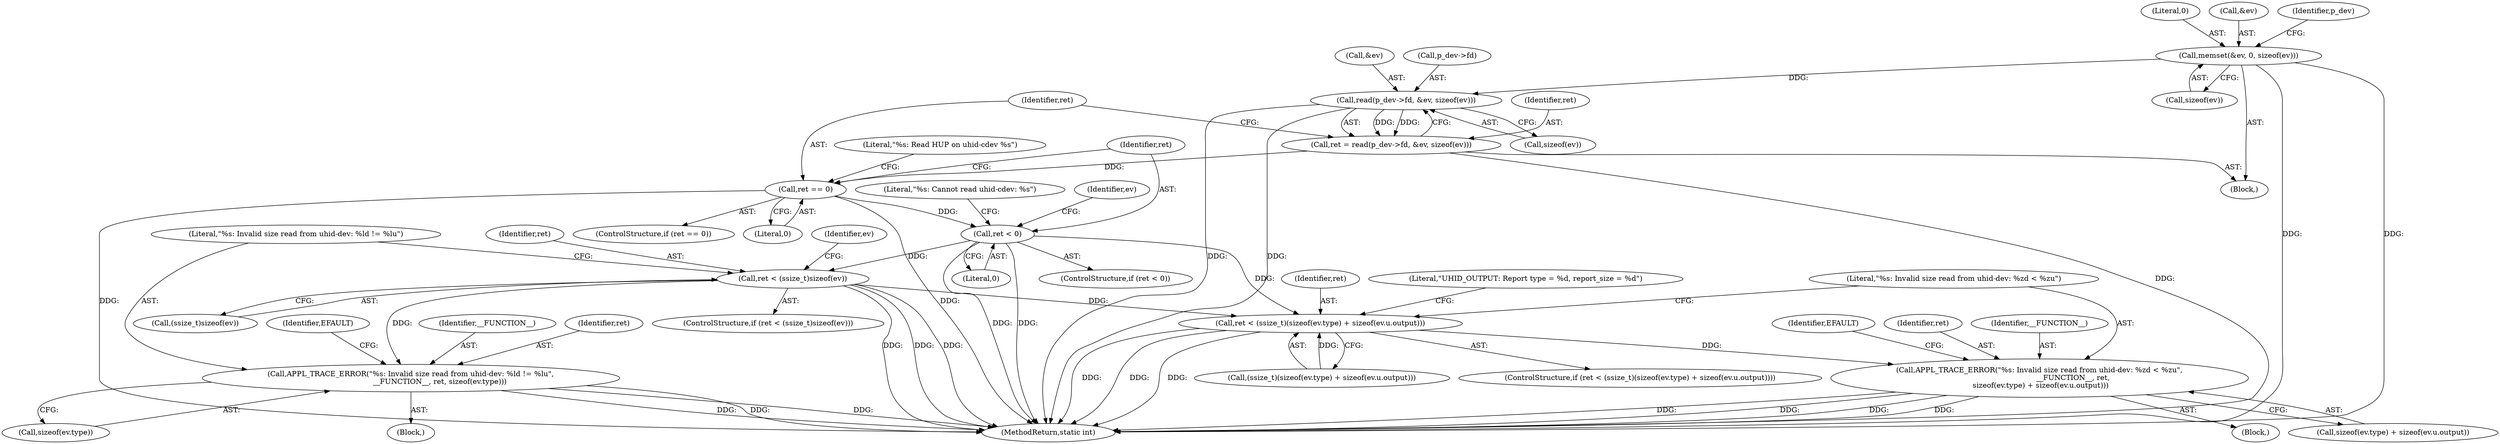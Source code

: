 digraph "1_Android_472271b153c5dc53c28beac55480a8d8434b2d5c_9@API" {
"1000105" [label="(Call,memset(&ev, 0, sizeof(ev)))"];
"1000120" [label="(Call,read(p_dev->fd, &ev, sizeof(ev)))"];
"1000118" [label="(Call,ret = read(p_dev->fd, &ev, sizeof(ev)))"];
"1000129" [label="(Call,ret == 0)"];
"1000143" [label="(Call,ret < 0)"];
"1000170" [label="(Call,ret < (ssize_t)sizeof(ev))"];
"1000177" [label="(Call,APPL_TRACE_ERROR(\"%s: Invalid size read from uhid-dev: %ld != %lu\",\n                         __FUNCTION__, ret, sizeof(ev.type)))"];
"1000226" [label="(Call,ret < (ssize_t)(sizeof(ev.type) + sizeof(ev.u.output)))"];
"1000242" [label="(Call,APPL_TRACE_ERROR(\"%s: Invalid size read from uhid-dev: %zd < %zu\",\n                             __FUNCTION__, ret,\n sizeof(ev.type) + sizeof(ev.u.output)))"];
"1000108" [label="(Literal,0)"];
"1000226" [label="(Call,ret < (ssize_t)(sizeof(ev.type) + sizeof(ev.u.output)))"];
"1000130" [label="(Identifier,ret)"];
"1000109" [label="(Call,sizeof(ev))"];
"1000142" [label="(ControlStructure,if (ret < 0))"];
"1000102" [label="(Block,)"];
"1000244" [label="(Identifier,__FUNCTION__)"];
"1000106" [label="(Call,&ev)"];
"1000145" [label="(Literal,0)"];
"1000170" [label="(Call,ret < (ssize_t)sizeof(ev))"];
"1000179" [label="(Identifier,__FUNCTION__)"];
"1000243" [label="(Literal,\"%s: Invalid size read from uhid-dev: %zd < %zu\")"];
"1000242" [label="(Call,APPL_TRACE_ERROR(\"%s: Invalid size read from uhid-dev: %zd < %zu\",\n                             __FUNCTION__, ret,\n sizeof(ev.type) + sizeof(ev.u.output)))"];
"1000120" [label="(Call,read(p_dev->fd, &ev, sizeof(ev)))"];
"1000144" [label="(Identifier,ret)"];
"1000180" [label="(Identifier,ret)"];
"1000225" [label="(ControlStructure,if (ret < (ssize_t)(sizeof(ev.type) + sizeof(ev.u.output))))"];
"1000119" [label="(Identifier,ret)"];
"1000124" [label="(Call,&ev)"];
"1000113" [label="(Identifier,p_dev)"];
"1000118" [label="(Call,ret = read(p_dev->fd, &ev, sizeof(ev)))"];
"1000178" [label="(Literal,\"%s: Invalid size read from uhid-dev: %ld != %lu\")"];
"1000129" [label="(Call,ret == 0)"];
"1000190" [label="(Identifier,ev)"];
"1000176" [label="(Block,)"];
"1000187" [label="(Identifier,EFAULT)"];
"1000131" [label="(Literal,0)"];
"1000370" [label="(MethodReturn,static int)"];
"1000241" [label="(Block,)"];
"1000227" [label="(Identifier,ret)"];
"1000128" [label="(ControlStructure,if (ret == 0))"];
"1000246" [label="(Call,sizeof(ev.type) + sizeof(ev.u.output))"];
"1000172" [label="(Call,(ssize_t)sizeof(ev))"];
"1000259" [label="(Identifier,EFAULT)"];
"1000228" [label="(Call,(ssize_t)(sizeof(ev.type) + sizeof(ev.u.output)))"];
"1000181" [label="(Call,sizeof(ev.type))"];
"1000261" [label="(Literal,\"UHID_OUTPUT: Report type = %d, report_size = %d\")"];
"1000134" [label="(Literal,\"%s: Read HUP on uhid-cdev %s\")"];
"1000177" [label="(Call,APPL_TRACE_ERROR(\"%s: Invalid size read from uhid-dev: %ld != %lu\",\n                         __FUNCTION__, ret, sizeof(ev.type)))"];
"1000245" [label="(Identifier,ret)"];
"1000148" [label="(Literal,\"%s: Cannot read uhid-cdev: %s\")"];
"1000171" [label="(Identifier,ret)"];
"1000169" [label="(ControlStructure,if (ret < (ssize_t)sizeof(ev)))"];
"1000143" [label="(Call,ret < 0)"];
"1000160" [label="(Identifier,ev)"];
"1000126" [label="(Call,sizeof(ev))"];
"1000105" [label="(Call,memset(&ev, 0, sizeof(ev)))"];
"1000121" [label="(Call,p_dev->fd)"];
"1000105" -> "1000102"  [label="AST: "];
"1000105" -> "1000109"  [label="CFG: "];
"1000106" -> "1000105"  [label="AST: "];
"1000108" -> "1000105"  [label="AST: "];
"1000109" -> "1000105"  [label="AST: "];
"1000113" -> "1000105"  [label="CFG: "];
"1000105" -> "1000370"  [label="DDG: "];
"1000105" -> "1000370"  [label="DDG: "];
"1000105" -> "1000120"  [label="DDG: "];
"1000120" -> "1000118"  [label="AST: "];
"1000120" -> "1000126"  [label="CFG: "];
"1000121" -> "1000120"  [label="AST: "];
"1000124" -> "1000120"  [label="AST: "];
"1000126" -> "1000120"  [label="AST: "];
"1000118" -> "1000120"  [label="CFG: "];
"1000120" -> "1000370"  [label="DDG: "];
"1000120" -> "1000370"  [label="DDG: "];
"1000120" -> "1000118"  [label="DDG: "];
"1000120" -> "1000118"  [label="DDG: "];
"1000118" -> "1000102"  [label="AST: "];
"1000119" -> "1000118"  [label="AST: "];
"1000130" -> "1000118"  [label="CFG: "];
"1000118" -> "1000370"  [label="DDG: "];
"1000118" -> "1000129"  [label="DDG: "];
"1000129" -> "1000128"  [label="AST: "];
"1000129" -> "1000131"  [label="CFG: "];
"1000130" -> "1000129"  [label="AST: "];
"1000131" -> "1000129"  [label="AST: "];
"1000134" -> "1000129"  [label="CFG: "];
"1000144" -> "1000129"  [label="CFG: "];
"1000129" -> "1000370"  [label="DDG: "];
"1000129" -> "1000370"  [label="DDG: "];
"1000129" -> "1000143"  [label="DDG: "];
"1000143" -> "1000142"  [label="AST: "];
"1000143" -> "1000145"  [label="CFG: "];
"1000144" -> "1000143"  [label="AST: "];
"1000145" -> "1000143"  [label="AST: "];
"1000148" -> "1000143"  [label="CFG: "];
"1000160" -> "1000143"  [label="CFG: "];
"1000143" -> "1000370"  [label="DDG: "];
"1000143" -> "1000370"  [label="DDG: "];
"1000143" -> "1000170"  [label="DDG: "];
"1000143" -> "1000226"  [label="DDG: "];
"1000170" -> "1000169"  [label="AST: "];
"1000170" -> "1000172"  [label="CFG: "];
"1000171" -> "1000170"  [label="AST: "];
"1000172" -> "1000170"  [label="AST: "];
"1000178" -> "1000170"  [label="CFG: "];
"1000190" -> "1000170"  [label="CFG: "];
"1000170" -> "1000370"  [label="DDG: "];
"1000170" -> "1000370"  [label="DDG: "];
"1000170" -> "1000370"  [label="DDG: "];
"1000170" -> "1000177"  [label="DDG: "];
"1000170" -> "1000226"  [label="DDG: "];
"1000177" -> "1000176"  [label="AST: "];
"1000177" -> "1000181"  [label="CFG: "];
"1000178" -> "1000177"  [label="AST: "];
"1000179" -> "1000177"  [label="AST: "];
"1000180" -> "1000177"  [label="AST: "];
"1000181" -> "1000177"  [label="AST: "];
"1000187" -> "1000177"  [label="CFG: "];
"1000177" -> "1000370"  [label="DDG: "];
"1000177" -> "1000370"  [label="DDG: "];
"1000177" -> "1000370"  [label="DDG: "];
"1000226" -> "1000225"  [label="AST: "];
"1000226" -> "1000228"  [label="CFG: "];
"1000227" -> "1000226"  [label="AST: "];
"1000228" -> "1000226"  [label="AST: "];
"1000243" -> "1000226"  [label="CFG: "];
"1000261" -> "1000226"  [label="CFG: "];
"1000226" -> "1000370"  [label="DDG: "];
"1000226" -> "1000370"  [label="DDG: "];
"1000226" -> "1000370"  [label="DDG: "];
"1000228" -> "1000226"  [label="DDG: "];
"1000226" -> "1000242"  [label="DDG: "];
"1000242" -> "1000241"  [label="AST: "];
"1000242" -> "1000246"  [label="CFG: "];
"1000243" -> "1000242"  [label="AST: "];
"1000244" -> "1000242"  [label="AST: "];
"1000245" -> "1000242"  [label="AST: "];
"1000246" -> "1000242"  [label="AST: "];
"1000259" -> "1000242"  [label="CFG: "];
"1000242" -> "1000370"  [label="DDG: "];
"1000242" -> "1000370"  [label="DDG: "];
"1000242" -> "1000370"  [label="DDG: "];
"1000242" -> "1000370"  [label="DDG: "];
}
